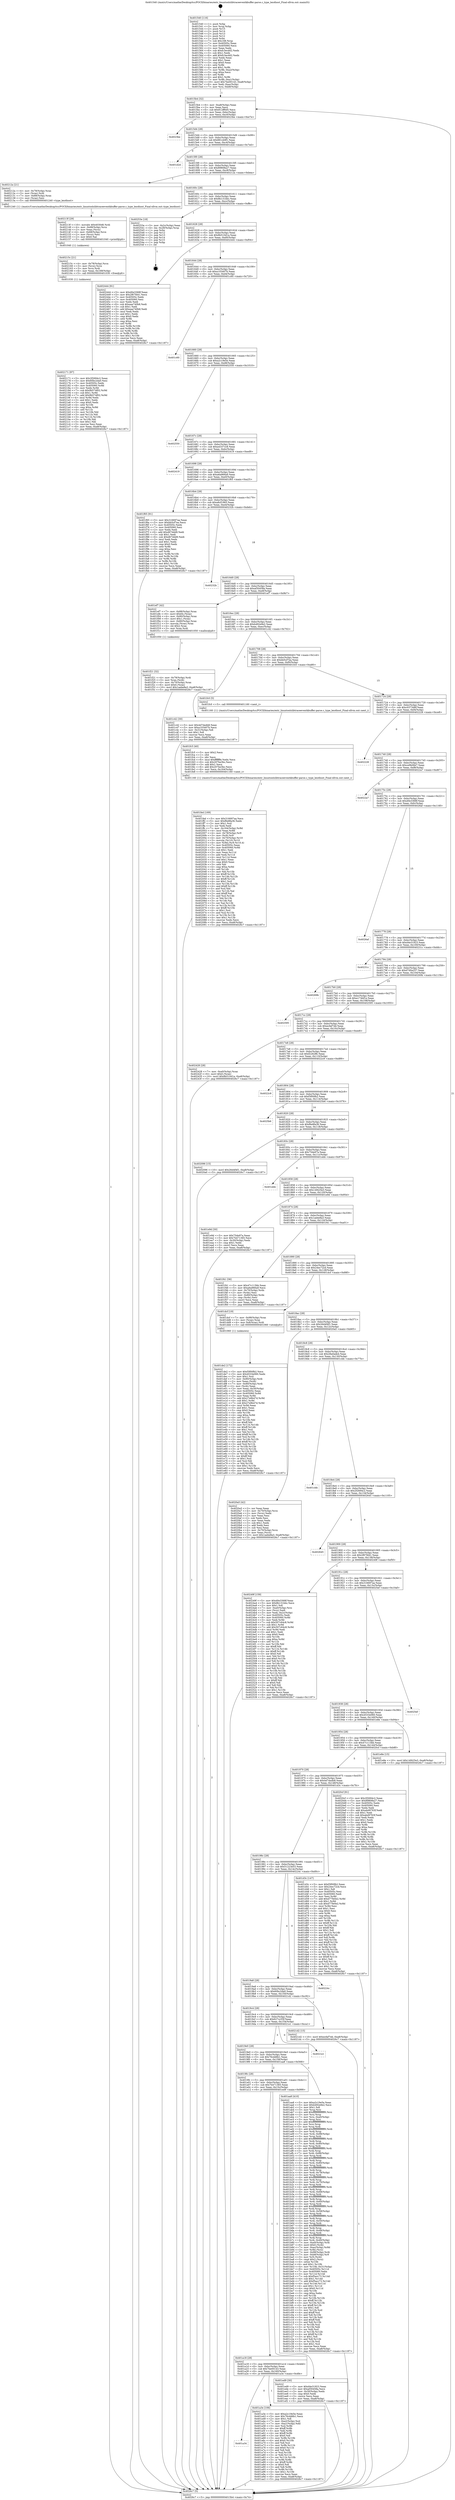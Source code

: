 digraph "0x401540" {
  label = "0x401540 (/mnt/c/Users/mathe/Desktop/tcc/POCII/binaries/extr_linuxtoolslibtraceeventkbuffer-parse.c_type_len4host_Final-ollvm.out::main(0))"
  labelloc = "t"
  node[shape=record]

  Entry [label="",width=0.3,height=0.3,shape=circle,fillcolor=black,style=filled]
  "0x4015b4" [label="{
     0x4015b4 [32]\l
     | [instrs]\l
     &nbsp;&nbsp;0x4015b4 \<+6\>: mov -0xa8(%rbp),%eax\l
     &nbsp;&nbsp;0x4015ba \<+2\>: mov %eax,%ecx\l
     &nbsp;&nbsp;0x4015bc \<+6\>: sub $0x812ff0d5,%ecx\l
     &nbsp;&nbsp;0x4015c2 \<+6\>: mov %eax,-0xbc(%rbp)\l
     &nbsp;&nbsp;0x4015c8 \<+6\>: mov %ecx,-0xc0(%rbp)\l
     &nbsp;&nbsp;0x4015ce \<+6\>: je 00000000004023be \<main+0xe7e\>\l
  }"]
  "0x4023be" [label="{
     0x4023be\l
  }", style=dashed]
  "0x4015d4" [label="{
     0x4015d4 [28]\l
     | [instrs]\l
     &nbsp;&nbsp;0x4015d4 \<+5\>: jmp 00000000004015d9 \<main+0x99\>\l
     &nbsp;&nbsp;0x4015d9 \<+6\>: mov -0xbc(%rbp),%eax\l
     &nbsp;&nbsp;0x4015df \<+5\>: sub $0x881cb9f1,%eax\l
     &nbsp;&nbsp;0x4015e4 \<+6\>: mov %eax,-0xc4(%rbp)\l
     &nbsp;&nbsp;0x4015ea \<+6\>: je 0000000000401d2d \<main+0x7ed\>\l
  }"]
  Exit [label="",width=0.3,height=0.3,shape=circle,fillcolor=black,style=filled,peripheries=2]
  "0x401d2d" [label="{
     0x401d2d\l
  }", style=dashed]
  "0x4015f0" [label="{
     0x4015f0 [28]\l
     | [instrs]\l
     &nbsp;&nbsp;0x4015f0 \<+5\>: jmp 00000000004015f5 \<main+0xb5\>\l
     &nbsp;&nbsp;0x4015f5 \<+6\>: mov -0xbc(%rbp),%eax\l
     &nbsp;&nbsp;0x4015fb \<+5\>: sub $0x89808a27,%eax\l
     &nbsp;&nbsp;0x401600 \<+6\>: mov %eax,-0xc8(%rbp)\l
     &nbsp;&nbsp;0x401606 \<+6\>: je 000000000040212a \<main+0xbea\>\l
  }"]
  "0x402171" [label="{
     0x402171 [97]\l
     | [instrs]\l
     &nbsp;&nbsp;0x402171 \<+5\>: mov $0x2f2694c2,%eax\l
     &nbsp;&nbsp;0x402176 \<+5\>: mov $0x60bc2da0,%esi\l
     &nbsp;&nbsp;0x40217b \<+7\>: mov 0x40505c,%edx\l
     &nbsp;&nbsp;0x402182 \<+8\>: mov 0x405060,%r8d\l
     &nbsp;&nbsp;0x40218a \<+3\>: mov %edx,%r9d\l
     &nbsp;&nbsp;0x40218d \<+7\>: sub $0x9b574f02,%r9d\l
     &nbsp;&nbsp;0x402194 \<+4\>: sub $0x1,%r9d\l
     &nbsp;&nbsp;0x402198 \<+7\>: add $0x9b574f02,%r9d\l
     &nbsp;&nbsp;0x40219f \<+4\>: imul %r9d,%edx\l
     &nbsp;&nbsp;0x4021a3 \<+3\>: and $0x1,%edx\l
     &nbsp;&nbsp;0x4021a6 \<+3\>: cmp $0x0,%edx\l
     &nbsp;&nbsp;0x4021a9 \<+4\>: sete %r10b\l
     &nbsp;&nbsp;0x4021ad \<+4\>: cmp $0xa,%r8d\l
     &nbsp;&nbsp;0x4021b1 \<+4\>: setl %r11b\l
     &nbsp;&nbsp;0x4021b5 \<+3\>: mov %r10b,%bl\l
     &nbsp;&nbsp;0x4021b8 \<+3\>: and %r11b,%bl\l
     &nbsp;&nbsp;0x4021bb \<+3\>: xor %r11b,%r10b\l
     &nbsp;&nbsp;0x4021be \<+3\>: or %r10b,%bl\l
     &nbsp;&nbsp;0x4021c1 \<+3\>: test $0x1,%bl\l
     &nbsp;&nbsp;0x4021c4 \<+3\>: cmovne %esi,%eax\l
     &nbsp;&nbsp;0x4021c7 \<+6\>: mov %eax,-0xa8(%rbp)\l
     &nbsp;&nbsp;0x4021cd \<+5\>: jmp 00000000004026c7 \<main+0x1187\>\l
  }"]
  "0x40212a" [label="{
     0x40212a [21]\l
     | [instrs]\l
     &nbsp;&nbsp;0x40212a \<+4\>: mov -0x78(%rbp),%rax\l
     &nbsp;&nbsp;0x40212e \<+3\>: mov (%rax),%rdi\l
     &nbsp;&nbsp;0x402131 \<+7\>: mov -0x88(%rbp),%rax\l
     &nbsp;&nbsp;0x402138 \<+2\>: mov (%rax),%esi\l
     &nbsp;&nbsp;0x40213a \<+5\>: call 0000000000401240 \<type_len4host\>\l
     | [calls]\l
     &nbsp;&nbsp;0x401240 \{1\} (/mnt/c/Users/mathe/Desktop/tcc/POCII/binaries/extr_linuxtoolslibtraceeventkbuffer-parse.c_type_len4host_Final-ollvm.out::type_len4host)\l
  }"]
  "0x40160c" [label="{
     0x40160c [28]\l
     | [instrs]\l
     &nbsp;&nbsp;0x40160c \<+5\>: jmp 0000000000401611 \<main+0xd1\>\l
     &nbsp;&nbsp;0x401611 \<+6\>: mov -0xbc(%rbp),%eax\l
     &nbsp;&nbsp;0x401617 \<+5\>: sub $0x8b131bbc,%eax\l
     &nbsp;&nbsp;0x40161c \<+6\>: mov %eax,-0xcc(%rbp)\l
     &nbsp;&nbsp;0x401622 \<+6\>: je 000000000040253e \<main+0xffe\>\l
  }"]
  "0x40215c" [label="{
     0x40215c [21]\l
     | [instrs]\l
     &nbsp;&nbsp;0x40215c \<+4\>: mov -0x78(%rbp),%rcx\l
     &nbsp;&nbsp;0x402160 \<+3\>: mov (%rcx),%rcx\l
     &nbsp;&nbsp;0x402163 \<+3\>: mov %rcx,%rdi\l
     &nbsp;&nbsp;0x402166 \<+6\>: mov %eax,-0x168(%rbp)\l
     &nbsp;&nbsp;0x40216c \<+5\>: call 0000000000401030 \<free@plt\>\l
     | [calls]\l
     &nbsp;&nbsp;0x401030 \{1\} (unknown)\l
  }"]
  "0x40253e" [label="{
     0x40253e [18]\l
     | [instrs]\l
     &nbsp;&nbsp;0x40253e \<+3\>: mov -0x2c(%rbp),%eax\l
     &nbsp;&nbsp;0x402541 \<+4\>: lea -0x28(%rbp),%rsp\l
     &nbsp;&nbsp;0x402545 \<+1\>: pop %rbx\l
     &nbsp;&nbsp;0x402546 \<+2\>: pop %r12\l
     &nbsp;&nbsp;0x402548 \<+2\>: pop %r13\l
     &nbsp;&nbsp;0x40254a \<+2\>: pop %r14\l
     &nbsp;&nbsp;0x40254c \<+2\>: pop %r15\l
     &nbsp;&nbsp;0x40254e \<+1\>: pop %rbp\l
     &nbsp;&nbsp;0x40254f \<+1\>: ret\l
  }"]
  "0x401628" [label="{
     0x401628 [28]\l
     | [instrs]\l
     &nbsp;&nbsp;0x401628 \<+5\>: jmp 000000000040162d \<main+0xed\>\l
     &nbsp;&nbsp;0x40162d \<+6\>: mov -0xbc(%rbp),%eax\l
     &nbsp;&nbsp;0x401633 \<+5\>: sub $0x8b510d1a,%eax\l
     &nbsp;&nbsp;0x401638 \<+6\>: mov %eax,-0xd0(%rbp)\l
     &nbsp;&nbsp;0x40163e \<+6\>: je 0000000000402444 \<main+0xf04\>\l
  }"]
  "0x40213f" [label="{
     0x40213f [29]\l
     | [instrs]\l
     &nbsp;&nbsp;0x40213f \<+10\>: movabs $0x4030d6,%rdi\l
     &nbsp;&nbsp;0x402149 \<+4\>: mov -0x68(%rbp),%rcx\l
     &nbsp;&nbsp;0x40214d \<+2\>: mov %eax,(%rcx)\l
     &nbsp;&nbsp;0x40214f \<+4\>: mov -0x68(%rbp),%rcx\l
     &nbsp;&nbsp;0x402153 \<+2\>: mov (%rcx),%esi\l
     &nbsp;&nbsp;0x402155 \<+2\>: mov $0x0,%al\l
     &nbsp;&nbsp;0x402157 \<+5\>: call 0000000000401040 \<printf@plt\>\l
     | [calls]\l
     &nbsp;&nbsp;0x401040 \{1\} (unknown)\l
  }"]
  "0x402444" [label="{
     0x402444 [91]\l
     | [instrs]\l
     &nbsp;&nbsp;0x402444 \<+5\>: mov $0xd0e3368f,%eax\l
     &nbsp;&nbsp;0x402449 \<+5\>: mov $0x2f67fd41,%ecx\l
     &nbsp;&nbsp;0x40244e \<+7\>: mov 0x40505c,%edx\l
     &nbsp;&nbsp;0x402455 \<+7\>: mov 0x405060,%esi\l
     &nbsp;&nbsp;0x40245c \<+2\>: mov %edx,%edi\l
     &nbsp;&nbsp;0x40245e \<+6\>: sub $0xeaa740b8,%edi\l
     &nbsp;&nbsp;0x402464 \<+3\>: sub $0x1,%edi\l
     &nbsp;&nbsp;0x402467 \<+6\>: add $0xeaa740b8,%edi\l
     &nbsp;&nbsp;0x40246d \<+3\>: imul %edi,%edx\l
     &nbsp;&nbsp;0x402470 \<+3\>: and $0x1,%edx\l
     &nbsp;&nbsp;0x402473 \<+3\>: cmp $0x0,%edx\l
     &nbsp;&nbsp;0x402476 \<+4\>: sete %r8b\l
     &nbsp;&nbsp;0x40247a \<+3\>: cmp $0xa,%esi\l
     &nbsp;&nbsp;0x40247d \<+4\>: setl %r9b\l
     &nbsp;&nbsp;0x402481 \<+3\>: mov %r8b,%r10b\l
     &nbsp;&nbsp;0x402484 \<+3\>: and %r9b,%r10b\l
     &nbsp;&nbsp;0x402487 \<+3\>: xor %r9b,%r8b\l
     &nbsp;&nbsp;0x40248a \<+3\>: or %r8b,%r10b\l
     &nbsp;&nbsp;0x40248d \<+4\>: test $0x1,%r10b\l
     &nbsp;&nbsp;0x402491 \<+3\>: cmovne %ecx,%eax\l
     &nbsp;&nbsp;0x402494 \<+6\>: mov %eax,-0xa8(%rbp)\l
     &nbsp;&nbsp;0x40249a \<+5\>: jmp 00000000004026c7 \<main+0x1187\>\l
  }"]
  "0x401644" [label="{
     0x401644 [28]\l
     | [instrs]\l
     &nbsp;&nbsp;0x401644 \<+5\>: jmp 0000000000401649 \<main+0x109\>\l
     &nbsp;&nbsp;0x401649 \<+6\>: mov -0xbc(%rbp),%eax\l
     &nbsp;&nbsp;0x40164f \<+5\>: sub $0xa103407b,%eax\l
     &nbsp;&nbsp;0x401654 \<+6\>: mov %eax,-0xd4(%rbp)\l
     &nbsp;&nbsp;0x40165a \<+6\>: je 0000000000401c60 \<main+0x720\>\l
  }"]
  "0x401fed" [label="{
     0x401fed [169]\l
     | [instrs]\l
     &nbsp;&nbsp;0x401fed \<+5\>: mov $0x316697aa,%ecx\l
     &nbsp;&nbsp;0x401ff2 \<+5\>: mov $0xf6e8fa36,%edx\l
     &nbsp;&nbsp;0x401ff7 \<+3\>: mov $0x1,%sil\l
     &nbsp;&nbsp;0x401ffa \<+2\>: xor %edi,%edi\l
     &nbsp;&nbsp;0x401ffc \<+7\>: mov -0x164(%rbp),%r8d\l
     &nbsp;&nbsp;0x402003 \<+4\>: imul %eax,%r8d\l
     &nbsp;&nbsp;0x402007 \<+4\>: mov -0x78(%rbp),%r9\l
     &nbsp;&nbsp;0x40200b \<+3\>: mov (%r9),%r9\l
     &nbsp;&nbsp;0x40200e \<+4\>: mov -0x70(%rbp),%r10\l
     &nbsp;&nbsp;0x402012 \<+3\>: movslq (%r10),%r10\l
     &nbsp;&nbsp;0x402015 \<+4\>: mov %r8d,(%r9,%r10,4)\l
     &nbsp;&nbsp;0x402019 \<+7\>: mov 0x40505c,%eax\l
     &nbsp;&nbsp;0x402020 \<+8\>: mov 0x405060,%r8d\l
     &nbsp;&nbsp;0x402028 \<+3\>: sub $0x1,%edi\l
     &nbsp;&nbsp;0x40202b \<+3\>: mov %eax,%r11d\l
     &nbsp;&nbsp;0x40202e \<+3\>: add %edi,%r11d\l
     &nbsp;&nbsp;0x402031 \<+4\>: imul %r11d,%eax\l
     &nbsp;&nbsp;0x402035 \<+3\>: and $0x1,%eax\l
     &nbsp;&nbsp;0x402038 \<+3\>: cmp $0x0,%eax\l
     &nbsp;&nbsp;0x40203b \<+3\>: sete %bl\l
     &nbsp;&nbsp;0x40203e \<+4\>: cmp $0xa,%r8d\l
     &nbsp;&nbsp;0x402042 \<+4\>: setl %r14b\l
     &nbsp;&nbsp;0x402046 \<+3\>: mov %bl,%r15b\l
     &nbsp;&nbsp;0x402049 \<+4\>: xor $0xff,%r15b\l
     &nbsp;&nbsp;0x40204d \<+3\>: mov %r14b,%r12b\l
     &nbsp;&nbsp;0x402050 \<+4\>: xor $0xff,%r12b\l
     &nbsp;&nbsp;0x402054 \<+4\>: xor $0x1,%sil\l
     &nbsp;&nbsp;0x402058 \<+3\>: mov %r15b,%r13b\l
     &nbsp;&nbsp;0x40205b \<+4\>: and $0xff,%r13b\l
     &nbsp;&nbsp;0x40205f \<+3\>: and %sil,%bl\l
     &nbsp;&nbsp;0x402062 \<+3\>: mov %r12b,%al\l
     &nbsp;&nbsp;0x402065 \<+2\>: and $0xff,%al\l
     &nbsp;&nbsp;0x402067 \<+3\>: and %sil,%r14b\l
     &nbsp;&nbsp;0x40206a \<+3\>: or %bl,%r13b\l
     &nbsp;&nbsp;0x40206d \<+3\>: or %r14b,%al\l
     &nbsp;&nbsp;0x402070 \<+3\>: xor %al,%r13b\l
     &nbsp;&nbsp;0x402073 \<+3\>: or %r12b,%r15b\l
     &nbsp;&nbsp;0x402076 \<+4\>: xor $0xff,%r15b\l
     &nbsp;&nbsp;0x40207a \<+4\>: or $0x1,%sil\l
     &nbsp;&nbsp;0x40207e \<+3\>: and %sil,%r15b\l
     &nbsp;&nbsp;0x402081 \<+3\>: or %r15b,%r13b\l
     &nbsp;&nbsp;0x402084 \<+4\>: test $0x1,%r13b\l
     &nbsp;&nbsp;0x402088 \<+3\>: cmovne %edx,%ecx\l
     &nbsp;&nbsp;0x40208b \<+6\>: mov %ecx,-0xa8(%rbp)\l
     &nbsp;&nbsp;0x402091 \<+5\>: jmp 00000000004026c7 \<main+0x1187\>\l
  }"]
  "0x401c60" [label="{
     0x401c60\l
  }", style=dashed]
  "0x401660" [label="{
     0x401660 [28]\l
     | [instrs]\l
     &nbsp;&nbsp;0x401660 \<+5\>: jmp 0000000000401665 \<main+0x125\>\l
     &nbsp;&nbsp;0x401665 \<+6\>: mov -0xbc(%rbp),%eax\l
     &nbsp;&nbsp;0x40166b \<+5\>: sub $0xa2c19e5e,%eax\l
     &nbsp;&nbsp;0x401670 \<+6\>: mov %eax,-0xd8(%rbp)\l
     &nbsp;&nbsp;0x401676 \<+6\>: je 0000000000402550 \<main+0x1010\>\l
  }"]
  "0x401fc5" [label="{
     0x401fc5 [40]\l
     | [instrs]\l
     &nbsp;&nbsp;0x401fc5 \<+5\>: mov $0x2,%ecx\l
     &nbsp;&nbsp;0x401fca \<+1\>: cltd\l
     &nbsp;&nbsp;0x401fcb \<+2\>: idiv %ecx\l
     &nbsp;&nbsp;0x401fcd \<+6\>: imul $0xfffffffe,%edx,%ecx\l
     &nbsp;&nbsp;0x401fd3 \<+6\>: sub $0x207be3bc,%ecx\l
     &nbsp;&nbsp;0x401fd9 \<+3\>: add $0x1,%ecx\l
     &nbsp;&nbsp;0x401fdc \<+6\>: add $0x207be3bc,%ecx\l
     &nbsp;&nbsp;0x401fe2 \<+6\>: mov %ecx,-0x164(%rbp)\l
     &nbsp;&nbsp;0x401fe8 \<+5\>: call 0000000000401160 \<next_i\>\l
     | [calls]\l
     &nbsp;&nbsp;0x401160 \{1\} (/mnt/c/Users/mathe/Desktop/tcc/POCII/binaries/extr_linuxtoolslibtraceeventkbuffer-parse.c_type_len4host_Final-ollvm.out::next_i)\l
  }"]
  "0x402550" [label="{
     0x402550\l
  }", style=dashed]
  "0x40167c" [label="{
     0x40167c [28]\l
     | [instrs]\l
     &nbsp;&nbsp;0x40167c \<+5\>: jmp 0000000000401681 \<main+0x141\>\l
     &nbsp;&nbsp;0x401681 \<+6\>: mov -0xbc(%rbp),%eax\l
     &nbsp;&nbsp;0x401687 \<+5\>: sub $0xa4337cc8,%eax\l
     &nbsp;&nbsp;0x40168c \<+6\>: mov %eax,-0xdc(%rbp)\l
     &nbsp;&nbsp;0x401692 \<+6\>: je 0000000000402419 \<main+0xed9\>\l
  }"]
  "0x401f21" [label="{
     0x401f21 [32]\l
     | [instrs]\l
     &nbsp;&nbsp;0x401f21 \<+4\>: mov -0x78(%rbp),%rdi\l
     &nbsp;&nbsp;0x401f25 \<+3\>: mov %rax,(%rdi)\l
     &nbsp;&nbsp;0x401f28 \<+4\>: mov -0x70(%rbp),%rax\l
     &nbsp;&nbsp;0x401f2c \<+6\>: movl $0x0,(%rax)\l
     &nbsp;&nbsp;0x401f32 \<+10\>: movl $0x1aebe8a3,-0xa8(%rbp)\l
     &nbsp;&nbsp;0x401f3c \<+5\>: jmp 00000000004026c7 \<main+0x1187\>\l
  }"]
  "0x402419" [label="{
     0x402419\l
  }", style=dashed]
  "0x401698" [label="{
     0x401698 [28]\l
     | [instrs]\l
     &nbsp;&nbsp;0x401698 \<+5\>: jmp 000000000040169d \<main+0x15d\>\l
     &nbsp;&nbsp;0x40169d \<+6\>: mov -0xbc(%rbp),%eax\l
     &nbsp;&nbsp;0x4016a3 \<+5\>: sub $0xa6a966a9,%eax\l
     &nbsp;&nbsp;0x4016a8 \<+6\>: mov %eax,-0xe0(%rbp)\l
     &nbsp;&nbsp;0x4016ae \<+6\>: je 0000000000401f65 \<main+0xa25\>\l
  }"]
  "0x401de2" [label="{
     0x401de2 [172]\l
     | [instrs]\l
     &nbsp;&nbsp;0x401de2 \<+5\>: mov $0xf3f00fb2,%ecx\l
     &nbsp;&nbsp;0x401de7 \<+5\>: mov $0x4533e060,%edx\l
     &nbsp;&nbsp;0x401dec \<+3\>: mov $0x1,%sil\l
     &nbsp;&nbsp;0x401def \<+7\>: mov -0x90(%rbp),%rdi\l
     &nbsp;&nbsp;0x401df6 \<+2\>: mov %eax,(%rdi)\l
     &nbsp;&nbsp;0x401df8 \<+7\>: mov -0x90(%rbp),%rdi\l
     &nbsp;&nbsp;0x401dff \<+2\>: mov (%rdi),%eax\l
     &nbsp;&nbsp;0x401e01 \<+3\>: mov %eax,-0x30(%rbp)\l
     &nbsp;&nbsp;0x401e04 \<+7\>: mov 0x40505c,%eax\l
     &nbsp;&nbsp;0x401e0b \<+8\>: mov 0x405060,%r8d\l
     &nbsp;&nbsp;0x401e13 \<+3\>: mov %eax,%r9d\l
     &nbsp;&nbsp;0x401e16 \<+7\>: add $0x27e9b47d,%r9d\l
     &nbsp;&nbsp;0x401e1d \<+4\>: sub $0x1,%r9d\l
     &nbsp;&nbsp;0x401e21 \<+7\>: sub $0x27e9b47d,%r9d\l
     &nbsp;&nbsp;0x401e28 \<+4\>: imul %r9d,%eax\l
     &nbsp;&nbsp;0x401e2c \<+3\>: and $0x1,%eax\l
     &nbsp;&nbsp;0x401e2f \<+3\>: cmp $0x0,%eax\l
     &nbsp;&nbsp;0x401e32 \<+4\>: sete %r10b\l
     &nbsp;&nbsp;0x401e36 \<+4\>: cmp $0xa,%r8d\l
     &nbsp;&nbsp;0x401e3a \<+4\>: setl %r11b\l
     &nbsp;&nbsp;0x401e3e \<+3\>: mov %r10b,%bl\l
     &nbsp;&nbsp;0x401e41 \<+3\>: xor $0xff,%bl\l
     &nbsp;&nbsp;0x401e44 \<+3\>: mov %r11b,%r14b\l
     &nbsp;&nbsp;0x401e47 \<+4\>: xor $0xff,%r14b\l
     &nbsp;&nbsp;0x401e4b \<+4\>: xor $0x1,%sil\l
     &nbsp;&nbsp;0x401e4f \<+3\>: mov %bl,%r15b\l
     &nbsp;&nbsp;0x401e52 \<+4\>: and $0xff,%r15b\l
     &nbsp;&nbsp;0x401e56 \<+3\>: and %sil,%r10b\l
     &nbsp;&nbsp;0x401e59 \<+3\>: mov %r14b,%r12b\l
     &nbsp;&nbsp;0x401e5c \<+4\>: and $0xff,%r12b\l
     &nbsp;&nbsp;0x401e60 \<+3\>: and %sil,%r11b\l
     &nbsp;&nbsp;0x401e63 \<+3\>: or %r10b,%r15b\l
     &nbsp;&nbsp;0x401e66 \<+3\>: or %r11b,%r12b\l
     &nbsp;&nbsp;0x401e69 \<+3\>: xor %r12b,%r15b\l
     &nbsp;&nbsp;0x401e6c \<+3\>: or %r14b,%bl\l
     &nbsp;&nbsp;0x401e6f \<+3\>: xor $0xff,%bl\l
     &nbsp;&nbsp;0x401e72 \<+4\>: or $0x1,%sil\l
     &nbsp;&nbsp;0x401e76 \<+3\>: and %sil,%bl\l
     &nbsp;&nbsp;0x401e79 \<+3\>: or %bl,%r15b\l
     &nbsp;&nbsp;0x401e7c \<+4\>: test $0x1,%r15b\l
     &nbsp;&nbsp;0x401e80 \<+3\>: cmovne %edx,%ecx\l
     &nbsp;&nbsp;0x401e83 \<+6\>: mov %ecx,-0xa8(%rbp)\l
     &nbsp;&nbsp;0x401e89 \<+5\>: jmp 00000000004026c7 \<main+0x1187\>\l
  }"]
  "0x401f65" [label="{
     0x401f65 [91]\l
     | [instrs]\l
     &nbsp;&nbsp;0x401f65 \<+5\>: mov $0x316697aa,%eax\l
     &nbsp;&nbsp;0x401f6a \<+5\>: mov $0xbb5cf7ea,%ecx\l
     &nbsp;&nbsp;0x401f6f \<+7\>: mov 0x40505c,%edx\l
     &nbsp;&nbsp;0x401f76 \<+7\>: mov 0x405060,%esi\l
     &nbsp;&nbsp;0x401f7d \<+2\>: mov %edx,%edi\l
     &nbsp;&nbsp;0x401f7f \<+6\>: add $0xd67ddd9,%edi\l
     &nbsp;&nbsp;0x401f85 \<+3\>: sub $0x1,%edi\l
     &nbsp;&nbsp;0x401f88 \<+6\>: sub $0xd67ddd9,%edi\l
     &nbsp;&nbsp;0x401f8e \<+3\>: imul %edi,%edx\l
     &nbsp;&nbsp;0x401f91 \<+3\>: and $0x1,%edx\l
     &nbsp;&nbsp;0x401f94 \<+3\>: cmp $0x0,%edx\l
     &nbsp;&nbsp;0x401f97 \<+4\>: sete %r8b\l
     &nbsp;&nbsp;0x401f9b \<+3\>: cmp $0xa,%esi\l
     &nbsp;&nbsp;0x401f9e \<+4\>: setl %r9b\l
     &nbsp;&nbsp;0x401fa2 \<+3\>: mov %r8b,%r10b\l
     &nbsp;&nbsp;0x401fa5 \<+3\>: and %r9b,%r10b\l
     &nbsp;&nbsp;0x401fa8 \<+3\>: xor %r9b,%r8b\l
     &nbsp;&nbsp;0x401fab \<+3\>: or %r8b,%r10b\l
     &nbsp;&nbsp;0x401fae \<+4\>: test $0x1,%r10b\l
     &nbsp;&nbsp;0x401fb2 \<+3\>: cmovne %ecx,%eax\l
     &nbsp;&nbsp;0x401fb5 \<+6\>: mov %eax,-0xa8(%rbp)\l
     &nbsp;&nbsp;0x401fbb \<+5\>: jmp 00000000004026c7 \<main+0x1187\>\l
  }"]
  "0x4016b4" [label="{
     0x4016b4 [28]\l
     | [instrs]\l
     &nbsp;&nbsp;0x4016b4 \<+5\>: jmp 00000000004016b9 \<main+0x179\>\l
     &nbsp;&nbsp;0x4016b9 \<+6\>: mov -0xbc(%rbp),%eax\l
     &nbsp;&nbsp;0x4016bf \<+5\>: sub $0xa8cf19b5,%eax\l
     &nbsp;&nbsp;0x4016c4 \<+6\>: mov %eax,-0xe4(%rbp)\l
     &nbsp;&nbsp;0x4016ca \<+6\>: je 000000000040232b \<main+0xdeb\>\l
  }"]
  "0x401540" [label="{
     0x401540 [116]\l
     | [instrs]\l
     &nbsp;&nbsp;0x401540 \<+1\>: push %rbp\l
     &nbsp;&nbsp;0x401541 \<+3\>: mov %rsp,%rbp\l
     &nbsp;&nbsp;0x401544 \<+2\>: push %r15\l
     &nbsp;&nbsp;0x401546 \<+2\>: push %r14\l
     &nbsp;&nbsp;0x401548 \<+2\>: push %r13\l
     &nbsp;&nbsp;0x40154a \<+2\>: push %r12\l
     &nbsp;&nbsp;0x40154c \<+1\>: push %rbx\l
     &nbsp;&nbsp;0x40154d \<+7\>: sub $0x168,%rsp\l
     &nbsp;&nbsp;0x401554 \<+7\>: mov 0x40505c,%eax\l
     &nbsp;&nbsp;0x40155b \<+7\>: mov 0x405060,%ecx\l
     &nbsp;&nbsp;0x401562 \<+2\>: mov %eax,%edx\l
     &nbsp;&nbsp;0x401564 \<+6\>: sub $0xfc3ecdd2,%edx\l
     &nbsp;&nbsp;0x40156a \<+3\>: sub $0x1,%edx\l
     &nbsp;&nbsp;0x40156d \<+6\>: add $0xfc3ecdd2,%edx\l
     &nbsp;&nbsp;0x401573 \<+3\>: imul %edx,%eax\l
     &nbsp;&nbsp;0x401576 \<+3\>: and $0x1,%eax\l
     &nbsp;&nbsp;0x401579 \<+3\>: cmp $0x0,%eax\l
     &nbsp;&nbsp;0x40157c \<+4\>: sete %r8b\l
     &nbsp;&nbsp;0x401580 \<+4\>: and $0x1,%r8b\l
     &nbsp;&nbsp;0x401584 \<+7\>: mov %r8b,-0xa2(%rbp)\l
     &nbsp;&nbsp;0x40158b \<+3\>: cmp $0xa,%ecx\l
     &nbsp;&nbsp;0x40158e \<+4\>: setl %r8b\l
     &nbsp;&nbsp;0x401592 \<+4\>: and $0x1,%r8b\l
     &nbsp;&nbsp;0x401596 \<+7\>: mov %r8b,-0xa1(%rbp)\l
     &nbsp;&nbsp;0x40159d \<+10\>: movl $0x7be00143,-0xa8(%rbp)\l
     &nbsp;&nbsp;0x4015a7 \<+6\>: mov %edi,-0xac(%rbp)\l
     &nbsp;&nbsp;0x4015ad \<+7\>: mov %rsi,-0xb8(%rbp)\l
  }"]
  "0x40232b" [label="{
     0x40232b\l
  }", style=dashed]
  "0x4016d0" [label="{
     0x4016d0 [28]\l
     | [instrs]\l
     &nbsp;&nbsp;0x4016d0 \<+5\>: jmp 00000000004016d5 \<main+0x195\>\l
     &nbsp;&nbsp;0x4016d5 \<+6\>: mov -0xbc(%rbp),%eax\l
     &nbsp;&nbsp;0x4016db \<+5\>: sub $0xaf30458a,%eax\l
     &nbsp;&nbsp;0x4016e0 \<+6\>: mov %eax,-0xe8(%rbp)\l
     &nbsp;&nbsp;0x4016e6 \<+6\>: je 0000000000401ef7 \<main+0x9b7\>\l
  }"]
  "0x4026c7" [label="{
     0x4026c7 [5]\l
     | [instrs]\l
     &nbsp;&nbsp;0x4026c7 \<+5\>: jmp 00000000004015b4 \<main+0x74\>\l
  }"]
  "0x401ef7" [label="{
     0x401ef7 [42]\l
     | [instrs]\l
     &nbsp;&nbsp;0x401ef7 \<+7\>: mov -0x88(%rbp),%rax\l
     &nbsp;&nbsp;0x401efe \<+6\>: movl $0x64,(%rax)\l
     &nbsp;&nbsp;0x401f04 \<+4\>: mov -0x80(%rbp),%rax\l
     &nbsp;&nbsp;0x401f08 \<+6\>: movl $0x1,(%rax)\l
     &nbsp;&nbsp;0x401f0e \<+4\>: mov -0x80(%rbp),%rax\l
     &nbsp;&nbsp;0x401f12 \<+3\>: movslq (%rax),%rax\l
     &nbsp;&nbsp;0x401f15 \<+4\>: shl $0x2,%rax\l
     &nbsp;&nbsp;0x401f19 \<+3\>: mov %rax,%rdi\l
     &nbsp;&nbsp;0x401f1c \<+5\>: call 0000000000401050 \<malloc@plt\>\l
     | [calls]\l
     &nbsp;&nbsp;0x401050 \{1\} (unknown)\l
  }"]
  "0x4016ec" [label="{
     0x4016ec [28]\l
     | [instrs]\l
     &nbsp;&nbsp;0x4016ec \<+5\>: jmp 00000000004016f1 \<main+0x1b1\>\l
     &nbsp;&nbsp;0x4016f1 \<+6\>: mov -0xbc(%rbp),%eax\l
     &nbsp;&nbsp;0x4016f7 \<+5\>: sub $0xb492e9e2,%eax\l
     &nbsp;&nbsp;0x4016fc \<+6\>: mov %eax,-0xec(%rbp)\l
     &nbsp;&nbsp;0x401702 \<+6\>: je 0000000000401c42 \<main+0x702\>\l
  }"]
  "0x401a34" [label="{
     0x401a34\l
  }", style=dashed]
  "0x401c42" [label="{
     0x401c42 [30]\l
     | [instrs]\l
     &nbsp;&nbsp;0x401c42 \<+5\>: mov $0x4d7da4b8,%eax\l
     &nbsp;&nbsp;0x401c47 \<+5\>: mov $0xa103407b,%ecx\l
     &nbsp;&nbsp;0x401c4c \<+3\>: mov -0x31(%rbp),%dl\l
     &nbsp;&nbsp;0x401c4f \<+3\>: test $0x1,%dl\l
     &nbsp;&nbsp;0x401c52 \<+3\>: cmovne %ecx,%eax\l
     &nbsp;&nbsp;0x401c55 \<+6\>: mov %eax,-0xa8(%rbp)\l
     &nbsp;&nbsp;0x401c5b \<+5\>: jmp 00000000004026c7 \<main+0x1187\>\l
  }"]
  "0x401708" [label="{
     0x401708 [28]\l
     | [instrs]\l
     &nbsp;&nbsp;0x401708 \<+5\>: jmp 000000000040170d \<main+0x1cd\>\l
     &nbsp;&nbsp;0x40170d \<+6\>: mov -0xbc(%rbp),%eax\l
     &nbsp;&nbsp;0x401713 \<+5\>: sub $0xbb5cf7ea,%eax\l
     &nbsp;&nbsp;0x401718 \<+6\>: mov %eax,-0xf0(%rbp)\l
     &nbsp;&nbsp;0x40171e \<+6\>: je 0000000000401fc0 \<main+0xa80\>\l
  }"]
  "0x401a3e" [label="{
     0x401a3e [106]\l
     | [instrs]\l
     &nbsp;&nbsp;0x401a3e \<+5\>: mov $0xa2c19e5e,%eax\l
     &nbsp;&nbsp;0x401a43 \<+5\>: mov $0x76cdd6b1,%ecx\l
     &nbsp;&nbsp;0x401a48 \<+2\>: mov $0x1,%dl\l
     &nbsp;&nbsp;0x401a4a \<+7\>: mov -0xa2(%rbp),%sil\l
     &nbsp;&nbsp;0x401a51 \<+7\>: mov -0xa1(%rbp),%dil\l
     &nbsp;&nbsp;0x401a58 \<+3\>: mov %sil,%r8b\l
     &nbsp;&nbsp;0x401a5b \<+4\>: xor $0xff,%r8b\l
     &nbsp;&nbsp;0x401a5f \<+3\>: mov %dil,%r9b\l
     &nbsp;&nbsp;0x401a62 \<+4\>: xor $0xff,%r9b\l
     &nbsp;&nbsp;0x401a66 \<+3\>: xor $0x0,%dl\l
     &nbsp;&nbsp;0x401a69 \<+3\>: mov %r8b,%r10b\l
     &nbsp;&nbsp;0x401a6c \<+4\>: and $0x0,%r10b\l
     &nbsp;&nbsp;0x401a70 \<+3\>: and %dl,%sil\l
     &nbsp;&nbsp;0x401a73 \<+3\>: mov %r9b,%r11b\l
     &nbsp;&nbsp;0x401a76 \<+4\>: and $0x0,%r11b\l
     &nbsp;&nbsp;0x401a7a \<+3\>: and %dl,%dil\l
     &nbsp;&nbsp;0x401a7d \<+3\>: or %sil,%r10b\l
     &nbsp;&nbsp;0x401a80 \<+3\>: or %dil,%r11b\l
     &nbsp;&nbsp;0x401a83 \<+3\>: xor %r11b,%r10b\l
     &nbsp;&nbsp;0x401a86 \<+3\>: or %r9b,%r8b\l
     &nbsp;&nbsp;0x401a89 \<+4\>: xor $0xff,%r8b\l
     &nbsp;&nbsp;0x401a8d \<+3\>: or $0x0,%dl\l
     &nbsp;&nbsp;0x401a90 \<+3\>: and %dl,%r8b\l
     &nbsp;&nbsp;0x401a93 \<+3\>: or %r8b,%r10b\l
     &nbsp;&nbsp;0x401a96 \<+4\>: test $0x1,%r10b\l
     &nbsp;&nbsp;0x401a9a \<+3\>: cmovne %ecx,%eax\l
     &nbsp;&nbsp;0x401a9d \<+6\>: mov %eax,-0xa8(%rbp)\l
     &nbsp;&nbsp;0x401aa3 \<+5\>: jmp 00000000004026c7 \<main+0x1187\>\l
  }"]
  "0x401fc0" [label="{
     0x401fc0 [5]\l
     | [instrs]\l
     &nbsp;&nbsp;0x401fc0 \<+5\>: call 0000000000401160 \<next_i\>\l
     | [calls]\l
     &nbsp;&nbsp;0x401160 \{1\} (/mnt/c/Users/mathe/Desktop/tcc/POCII/binaries/extr_linuxtoolslibtraceeventkbuffer-parse.c_type_len4host_Final-ollvm.out::next_i)\l
  }"]
  "0x401724" [label="{
     0x401724 [28]\l
     | [instrs]\l
     &nbsp;&nbsp;0x401724 \<+5\>: jmp 0000000000401729 \<main+0x1e9\>\l
     &nbsp;&nbsp;0x401729 \<+6\>: mov -0xbc(%rbp),%eax\l
     &nbsp;&nbsp;0x40172f \<+5\>: sub $0xc0373d6f,%eax\l
     &nbsp;&nbsp;0x401734 \<+6\>: mov %eax,-0xf4(%rbp)\l
     &nbsp;&nbsp;0x40173a \<+6\>: je 0000000000402228 \<main+0xce8\>\l
  }"]
  "0x401a18" [label="{
     0x401a18 [28]\l
     | [instrs]\l
     &nbsp;&nbsp;0x401a18 \<+5\>: jmp 0000000000401a1d \<main+0x4dd\>\l
     &nbsp;&nbsp;0x401a1d \<+6\>: mov -0xbc(%rbp),%eax\l
     &nbsp;&nbsp;0x401a23 \<+5\>: sub $0x7be00143,%eax\l
     &nbsp;&nbsp;0x401a28 \<+6\>: mov %eax,-0x160(%rbp)\l
     &nbsp;&nbsp;0x401a2e \<+6\>: je 0000000000401a3e \<main+0x4fe\>\l
  }"]
  "0x402228" [label="{
     0x402228\l
  }", style=dashed]
  "0x401740" [label="{
     0x401740 [28]\l
     | [instrs]\l
     &nbsp;&nbsp;0x401740 \<+5\>: jmp 0000000000401745 \<main+0x205\>\l
     &nbsp;&nbsp;0x401745 \<+6\>: mov -0xbc(%rbp),%eax\l
     &nbsp;&nbsp;0x40174b \<+5\>: sub $0xce9b06e7,%eax\l
     &nbsp;&nbsp;0x401750 \<+6\>: mov %eax,-0xf8(%rbp)\l
     &nbsp;&nbsp;0x401756 \<+6\>: je 00000000004022a7 \<main+0xd67\>\l
  }"]
  "0x401ed9" [label="{
     0x401ed9 [30]\l
     | [instrs]\l
     &nbsp;&nbsp;0x401ed9 \<+5\>: mov $0xd4e31923,%eax\l
     &nbsp;&nbsp;0x401ede \<+5\>: mov $0xaf30458a,%ecx\l
     &nbsp;&nbsp;0x401ee3 \<+3\>: mov -0x30(%rbp),%edx\l
     &nbsp;&nbsp;0x401ee6 \<+3\>: cmp $0x0,%edx\l
     &nbsp;&nbsp;0x401ee9 \<+3\>: cmove %ecx,%eax\l
     &nbsp;&nbsp;0x401eec \<+6\>: mov %eax,-0xa8(%rbp)\l
     &nbsp;&nbsp;0x401ef2 \<+5\>: jmp 00000000004026c7 \<main+0x1187\>\l
  }"]
  "0x4022a7" [label="{
     0x4022a7\l
  }", style=dashed]
  "0x40175c" [label="{
     0x40175c [28]\l
     | [instrs]\l
     &nbsp;&nbsp;0x40175c \<+5\>: jmp 0000000000401761 \<main+0x221\>\l
     &nbsp;&nbsp;0x401761 \<+6\>: mov -0xbc(%rbp),%eax\l
     &nbsp;&nbsp;0x401767 \<+5\>: sub $0xd0e3368f,%eax\l
     &nbsp;&nbsp;0x40176c \<+6\>: mov %eax,-0xfc(%rbp)\l
     &nbsp;&nbsp;0x401772 \<+6\>: je 00000000004026af \<main+0x116f\>\l
  }"]
  "0x4019fc" [label="{
     0x4019fc [28]\l
     | [instrs]\l
     &nbsp;&nbsp;0x4019fc \<+5\>: jmp 0000000000401a01 \<main+0x4c1\>\l
     &nbsp;&nbsp;0x401a01 \<+6\>: mov -0xbc(%rbp),%eax\l
     &nbsp;&nbsp;0x401a07 \<+5\>: sub $0x7b471365,%eax\l
     &nbsp;&nbsp;0x401a0c \<+6\>: mov %eax,-0x15c(%rbp)\l
     &nbsp;&nbsp;0x401a12 \<+6\>: je 0000000000401ed9 \<main+0x999\>\l
  }"]
  "0x4026af" [label="{
     0x4026af\l
  }", style=dashed]
  "0x401778" [label="{
     0x401778 [28]\l
     | [instrs]\l
     &nbsp;&nbsp;0x401778 \<+5\>: jmp 000000000040177d \<main+0x23d\>\l
     &nbsp;&nbsp;0x40177d \<+6\>: mov -0xbc(%rbp),%eax\l
     &nbsp;&nbsp;0x401783 \<+5\>: sub $0xd4e31923,%eax\l
     &nbsp;&nbsp;0x401788 \<+6\>: mov %eax,-0x100(%rbp)\l
     &nbsp;&nbsp;0x40178e \<+6\>: je 000000000040231c \<main+0xddc\>\l
  }"]
  "0x401aa8" [label="{
     0x401aa8 [410]\l
     | [instrs]\l
     &nbsp;&nbsp;0x401aa8 \<+5\>: mov $0xa2c19e5e,%eax\l
     &nbsp;&nbsp;0x401aad \<+5\>: mov $0xb492e9e2,%ecx\l
     &nbsp;&nbsp;0x401ab2 \<+2\>: mov $0x1,%dl\l
     &nbsp;&nbsp;0x401ab4 \<+3\>: mov %rsp,%rsi\l
     &nbsp;&nbsp;0x401ab7 \<+4\>: add $0xfffffffffffffff0,%rsi\l
     &nbsp;&nbsp;0x401abb \<+3\>: mov %rsi,%rsp\l
     &nbsp;&nbsp;0x401abe \<+7\>: mov %rsi,-0xa0(%rbp)\l
     &nbsp;&nbsp;0x401ac5 \<+3\>: mov %rsp,%rsi\l
     &nbsp;&nbsp;0x401ac8 \<+4\>: add $0xfffffffffffffff0,%rsi\l
     &nbsp;&nbsp;0x401acc \<+3\>: mov %rsi,%rsp\l
     &nbsp;&nbsp;0x401acf \<+3\>: mov %rsp,%rdi\l
     &nbsp;&nbsp;0x401ad2 \<+4\>: add $0xfffffffffffffff0,%rdi\l
     &nbsp;&nbsp;0x401ad6 \<+3\>: mov %rdi,%rsp\l
     &nbsp;&nbsp;0x401ad9 \<+7\>: mov %rdi,-0x98(%rbp)\l
     &nbsp;&nbsp;0x401ae0 \<+3\>: mov %rsp,%rdi\l
     &nbsp;&nbsp;0x401ae3 \<+4\>: add $0xfffffffffffffff0,%rdi\l
     &nbsp;&nbsp;0x401ae7 \<+3\>: mov %rdi,%rsp\l
     &nbsp;&nbsp;0x401aea \<+7\>: mov %rdi,-0x90(%rbp)\l
     &nbsp;&nbsp;0x401af1 \<+3\>: mov %rsp,%rdi\l
     &nbsp;&nbsp;0x401af4 \<+4\>: add $0xfffffffffffffff0,%rdi\l
     &nbsp;&nbsp;0x401af8 \<+3\>: mov %rdi,%rsp\l
     &nbsp;&nbsp;0x401afb \<+7\>: mov %rdi,-0x88(%rbp)\l
     &nbsp;&nbsp;0x401b02 \<+3\>: mov %rsp,%rdi\l
     &nbsp;&nbsp;0x401b05 \<+4\>: add $0xfffffffffffffff0,%rdi\l
     &nbsp;&nbsp;0x401b09 \<+3\>: mov %rdi,%rsp\l
     &nbsp;&nbsp;0x401b0c \<+4\>: mov %rdi,-0x80(%rbp)\l
     &nbsp;&nbsp;0x401b10 \<+3\>: mov %rsp,%rdi\l
     &nbsp;&nbsp;0x401b13 \<+4\>: add $0xfffffffffffffff0,%rdi\l
     &nbsp;&nbsp;0x401b17 \<+3\>: mov %rdi,%rsp\l
     &nbsp;&nbsp;0x401b1a \<+4\>: mov %rdi,-0x78(%rbp)\l
     &nbsp;&nbsp;0x401b1e \<+3\>: mov %rsp,%rdi\l
     &nbsp;&nbsp;0x401b21 \<+4\>: add $0xfffffffffffffff0,%rdi\l
     &nbsp;&nbsp;0x401b25 \<+3\>: mov %rdi,%rsp\l
     &nbsp;&nbsp;0x401b28 \<+4\>: mov %rdi,-0x70(%rbp)\l
     &nbsp;&nbsp;0x401b2c \<+3\>: mov %rsp,%rdi\l
     &nbsp;&nbsp;0x401b2f \<+4\>: add $0xfffffffffffffff0,%rdi\l
     &nbsp;&nbsp;0x401b33 \<+3\>: mov %rdi,%rsp\l
     &nbsp;&nbsp;0x401b36 \<+4\>: mov %rdi,-0x68(%rbp)\l
     &nbsp;&nbsp;0x401b3a \<+3\>: mov %rsp,%rdi\l
     &nbsp;&nbsp;0x401b3d \<+4\>: add $0xfffffffffffffff0,%rdi\l
     &nbsp;&nbsp;0x401b41 \<+3\>: mov %rdi,%rsp\l
     &nbsp;&nbsp;0x401b44 \<+4\>: mov %rdi,-0x60(%rbp)\l
     &nbsp;&nbsp;0x401b48 \<+3\>: mov %rsp,%rdi\l
     &nbsp;&nbsp;0x401b4b \<+4\>: add $0xfffffffffffffff0,%rdi\l
     &nbsp;&nbsp;0x401b4f \<+3\>: mov %rdi,%rsp\l
     &nbsp;&nbsp;0x401b52 \<+4\>: mov %rdi,-0x58(%rbp)\l
     &nbsp;&nbsp;0x401b56 \<+3\>: mov %rsp,%rdi\l
     &nbsp;&nbsp;0x401b59 \<+4\>: add $0xfffffffffffffff0,%rdi\l
     &nbsp;&nbsp;0x401b5d \<+3\>: mov %rdi,%rsp\l
     &nbsp;&nbsp;0x401b60 \<+4\>: mov %rdi,-0x50(%rbp)\l
     &nbsp;&nbsp;0x401b64 \<+3\>: mov %rsp,%rdi\l
     &nbsp;&nbsp;0x401b67 \<+4\>: add $0xfffffffffffffff0,%rdi\l
     &nbsp;&nbsp;0x401b6b \<+3\>: mov %rdi,%rsp\l
     &nbsp;&nbsp;0x401b6e \<+4\>: mov %rdi,-0x48(%rbp)\l
     &nbsp;&nbsp;0x401b72 \<+3\>: mov %rsp,%rdi\l
     &nbsp;&nbsp;0x401b75 \<+4\>: add $0xfffffffffffffff0,%rdi\l
     &nbsp;&nbsp;0x401b79 \<+3\>: mov %rdi,%rsp\l
     &nbsp;&nbsp;0x401b7c \<+4\>: mov %rdi,-0x40(%rbp)\l
     &nbsp;&nbsp;0x401b80 \<+7\>: mov -0xa0(%rbp),%rdi\l
     &nbsp;&nbsp;0x401b87 \<+6\>: movl $0x0,(%rdi)\l
     &nbsp;&nbsp;0x401b8d \<+7\>: mov -0xac(%rbp),%r8d\l
     &nbsp;&nbsp;0x401b94 \<+3\>: mov %r8d,(%rsi)\l
     &nbsp;&nbsp;0x401b97 \<+7\>: mov -0x98(%rbp),%rdi\l
     &nbsp;&nbsp;0x401b9e \<+7\>: mov -0xb8(%rbp),%r9\l
     &nbsp;&nbsp;0x401ba5 \<+3\>: mov %r9,(%rdi)\l
     &nbsp;&nbsp;0x401ba8 \<+3\>: cmpl $0x2,(%rsi)\l
     &nbsp;&nbsp;0x401bab \<+4\>: setne %r10b\l
     &nbsp;&nbsp;0x401baf \<+4\>: and $0x1,%r10b\l
     &nbsp;&nbsp;0x401bb3 \<+4\>: mov %r10b,-0x31(%rbp)\l
     &nbsp;&nbsp;0x401bb7 \<+8\>: mov 0x40505c,%r11d\l
     &nbsp;&nbsp;0x401bbf \<+7\>: mov 0x405060,%ebx\l
     &nbsp;&nbsp;0x401bc6 \<+3\>: mov %r11d,%r14d\l
     &nbsp;&nbsp;0x401bc9 \<+7\>: sub $0xf5acc73,%r14d\l
     &nbsp;&nbsp;0x401bd0 \<+4\>: sub $0x1,%r14d\l
     &nbsp;&nbsp;0x401bd4 \<+7\>: add $0xf5acc73,%r14d\l
     &nbsp;&nbsp;0x401bdb \<+4\>: imul %r14d,%r11d\l
     &nbsp;&nbsp;0x401bdf \<+4\>: and $0x1,%r11d\l
     &nbsp;&nbsp;0x401be3 \<+4\>: cmp $0x0,%r11d\l
     &nbsp;&nbsp;0x401be7 \<+4\>: sete %r10b\l
     &nbsp;&nbsp;0x401beb \<+3\>: cmp $0xa,%ebx\l
     &nbsp;&nbsp;0x401bee \<+4\>: setl %r15b\l
     &nbsp;&nbsp;0x401bf2 \<+3\>: mov %r10b,%r12b\l
     &nbsp;&nbsp;0x401bf5 \<+4\>: xor $0xff,%r12b\l
     &nbsp;&nbsp;0x401bf9 \<+3\>: mov %r15b,%r13b\l
     &nbsp;&nbsp;0x401bfc \<+4\>: xor $0xff,%r13b\l
     &nbsp;&nbsp;0x401c00 \<+3\>: xor $0x1,%dl\l
     &nbsp;&nbsp;0x401c03 \<+3\>: mov %r12b,%sil\l
     &nbsp;&nbsp;0x401c06 \<+4\>: and $0xff,%sil\l
     &nbsp;&nbsp;0x401c0a \<+3\>: and %dl,%r10b\l
     &nbsp;&nbsp;0x401c0d \<+3\>: mov %r13b,%dil\l
     &nbsp;&nbsp;0x401c10 \<+4\>: and $0xff,%dil\l
     &nbsp;&nbsp;0x401c14 \<+3\>: and %dl,%r15b\l
     &nbsp;&nbsp;0x401c17 \<+3\>: or %r10b,%sil\l
     &nbsp;&nbsp;0x401c1a \<+3\>: or %r15b,%dil\l
     &nbsp;&nbsp;0x401c1d \<+3\>: xor %dil,%sil\l
     &nbsp;&nbsp;0x401c20 \<+3\>: or %r13b,%r12b\l
     &nbsp;&nbsp;0x401c23 \<+4\>: xor $0xff,%r12b\l
     &nbsp;&nbsp;0x401c27 \<+3\>: or $0x1,%dl\l
     &nbsp;&nbsp;0x401c2a \<+3\>: and %dl,%r12b\l
     &nbsp;&nbsp;0x401c2d \<+3\>: or %r12b,%sil\l
     &nbsp;&nbsp;0x401c30 \<+4\>: test $0x1,%sil\l
     &nbsp;&nbsp;0x401c34 \<+3\>: cmovne %ecx,%eax\l
     &nbsp;&nbsp;0x401c37 \<+6\>: mov %eax,-0xa8(%rbp)\l
     &nbsp;&nbsp;0x401c3d \<+5\>: jmp 00000000004026c7 \<main+0x1187\>\l
  }"]
  "0x40231c" [label="{
     0x40231c\l
  }", style=dashed]
  "0x401794" [label="{
     0x401794 [28]\l
     | [instrs]\l
     &nbsp;&nbsp;0x401794 \<+5\>: jmp 0000000000401799 \<main+0x259\>\l
     &nbsp;&nbsp;0x401799 \<+6\>: mov -0xbc(%rbp),%eax\l
     &nbsp;&nbsp;0x40179f \<+5\>: sub $0xd7d0a257,%eax\l
     &nbsp;&nbsp;0x4017a4 \<+6\>: mov %eax,-0x104(%rbp)\l
     &nbsp;&nbsp;0x4017aa \<+6\>: je 000000000040269b \<main+0x115b\>\l
  }"]
  "0x4019e0" [label="{
     0x4019e0 [28]\l
     | [instrs]\l
     &nbsp;&nbsp;0x4019e0 \<+5\>: jmp 00000000004019e5 \<main+0x4a5\>\l
     &nbsp;&nbsp;0x4019e5 \<+6\>: mov -0xbc(%rbp),%eax\l
     &nbsp;&nbsp;0x4019eb \<+5\>: sub $0x76cdd6b1,%eax\l
     &nbsp;&nbsp;0x4019f0 \<+6\>: mov %eax,-0x158(%rbp)\l
     &nbsp;&nbsp;0x4019f6 \<+6\>: je 0000000000401aa8 \<main+0x568\>\l
  }"]
  "0x40269b" [label="{
     0x40269b\l
  }", style=dashed]
  "0x4017b0" [label="{
     0x4017b0 [28]\l
     | [instrs]\l
     &nbsp;&nbsp;0x4017b0 \<+5\>: jmp 00000000004017b5 \<main+0x275\>\l
     &nbsp;&nbsp;0x4017b5 \<+6\>: mov -0xbc(%rbp),%eax\l
     &nbsp;&nbsp;0x4017bb \<+5\>: sub $0xe174bf1e,%eax\l
     &nbsp;&nbsp;0x4017c0 \<+6\>: mov %eax,-0x108(%rbp)\l
     &nbsp;&nbsp;0x4017c6 \<+6\>: je 0000000000402595 \<main+0x1055\>\l
  }"]
  "0x4021e1" [label="{
     0x4021e1\l
  }", style=dashed]
  "0x402595" [label="{
     0x402595\l
  }", style=dashed]
  "0x4017cc" [label="{
     0x4017cc [28]\l
     | [instrs]\l
     &nbsp;&nbsp;0x4017cc \<+5\>: jmp 00000000004017d1 \<main+0x291\>\l
     &nbsp;&nbsp;0x4017d1 \<+6\>: mov -0xbc(%rbp),%eax\l
     &nbsp;&nbsp;0x4017d7 \<+5\>: sub $0xecfaf7dd,%eax\l
     &nbsp;&nbsp;0x4017dc \<+6\>: mov %eax,-0x10c(%rbp)\l
     &nbsp;&nbsp;0x4017e2 \<+6\>: je 0000000000402428 \<main+0xee8\>\l
  }"]
  "0x4019c4" [label="{
     0x4019c4 [28]\l
     | [instrs]\l
     &nbsp;&nbsp;0x4019c4 \<+5\>: jmp 00000000004019c9 \<main+0x489\>\l
     &nbsp;&nbsp;0x4019c9 \<+6\>: mov -0xbc(%rbp),%eax\l
     &nbsp;&nbsp;0x4019cf \<+5\>: sub $0x627cc55f,%eax\l
     &nbsp;&nbsp;0x4019d4 \<+6\>: mov %eax,-0x154(%rbp)\l
     &nbsp;&nbsp;0x4019da \<+6\>: je 00000000004021e1 \<main+0xca1\>\l
  }"]
  "0x402428" [label="{
     0x402428 [28]\l
     | [instrs]\l
     &nbsp;&nbsp;0x402428 \<+7\>: mov -0xa0(%rbp),%rax\l
     &nbsp;&nbsp;0x40242f \<+6\>: movl $0x0,(%rax)\l
     &nbsp;&nbsp;0x402435 \<+10\>: movl $0x8b510d1a,-0xa8(%rbp)\l
     &nbsp;&nbsp;0x40243f \<+5\>: jmp 00000000004026c7 \<main+0x1187\>\l
  }"]
  "0x4017e8" [label="{
     0x4017e8 [28]\l
     | [instrs]\l
     &nbsp;&nbsp;0x4017e8 \<+5\>: jmp 00000000004017ed \<main+0x2ad\>\l
     &nbsp;&nbsp;0x4017ed \<+6\>: mov -0xbc(%rbp),%eax\l
     &nbsp;&nbsp;0x4017f3 \<+5\>: sub $0xf2262ffc,%eax\l
     &nbsp;&nbsp;0x4017f8 \<+6\>: mov %eax,-0x110(%rbp)\l
     &nbsp;&nbsp;0x4017fe \<+6\>: je 00000000004022c9 \<main+0xd89\>\l
  }"]
  "0x4021d2" [label="{
     0x4021d2 [15]\l
     | [instrs]\l
     &nbsp;&nbsp;0x4021d2 \<+10\>: movl $0xecfaf7dd,-0xa8(%rbp)\l
     &nbsp;&nbsp;0x4021dc \<+5\>: jmp 00000000004026c7 \<main+0x1187\>\l
  }"]
  "0x4022c9" [label="{
     0x4022c9\l
  }", style=dashed]
  "0x401804" [label="{
     0x401804 [28]\l
     | [instrs]\l
     &nbsp;&nbsp;0x401804 \<+5\>: jmp 0000000000401809 \<main+0x2c9\>\l
     &nbsp;&nbsp;0x401809 \<+6\>: mov -0xbc(%rbp),%eax\l
     &nbsp;&nbsp;0x40180f \<+5\>: sub $0xf3f00fb2,%eax\l
     &nbsp;&nbsp;0x401814 \<+6\>: mov %eax,-0x114(%rbp)\l
     &nbsp;&nbsp;0x40181a \<+6\>: je 00000000004025b6 \<main+0x1076\>\l
  }"]
  "0x4019a8" [label="{
     0x4019a8 [28]\l
     | [instrs]\l
     &nbsp;&nbsp;0x4019a8 \<+5\>: jmp 00000000004019ad \<main+0x46d\>\l
     &nbsp;&nbsp;0x4019ad \<+6\>: mov -0xbc(%rbp),%eax\l
     &nbsp;&nbsp;0x4019b3 \<+5\>: sub $0x60bc2da0,%eax\l
     &nbsp;&nbsp;0x4019b8 \<+6\>: mov %eax,-0x150(%rbp)\l
     &nbsp;&nbsp;0x4019be \<+6\>: je 00000000004021d2 \<main+0xc92\>\l
  }"]
  "0x4025b6" [label="{
     0x4025b6\l
  }", style=dashed]
  "0x401820" [label="{
     0x401820 [28]\l
     | [instrs]\l
     &nbsp;&nbsp;0x401820 \<+5\>: jmp 0000000000401825 \<main+0x2e5\>\l
     &nbsp;&nbsp;0x401825 \<+6\>: mov -0xbc(%rbp),%eax\l
     &nbsp;&nbsp;0x40182b \<+5\>: sub $0xf6e8fa36,%eax\l
     &nbsp;&nbsp;0x401830 \<+6\>: mov %eax,-0x118(%rbp)\l
     &nbsp;&nbsp;0x401836 \<+6\>: je 0000000000402096 \<main+0xb56\>\l
  }"]
  "0x40224c" [label="{
     0x40224c\l
  }", style=dashed]
  "0x402096" [label="{
     0x402096 [15]\l
     | [instrs]\l
     &nbsp;&nbsp;0x402096 \<+10\>: movl $0x26d4f4f1,-0xa8(%rbp)\l
     &nbsp;&nbsp;0x4020a0 \<+5\>: jmp 00000000004026c7 \<main+0x1187\>\l
  }"]
  "0x40183c" [label="{
     0x40183c [28]\l
     | [instrs]\l
     &nbsp;&nbsp;0x40183c \<+5\>: jmp 0000000000401841 \<main+0x301\>\l
     &nbsp;&nbsp;0x401841 \<+6\>: mov -0xbc(%rbp),%eax\l
     &nbsp;&nbsp;0x401847 \<+5\>: sub $0x75de97a,%eax\l
     &nbsp;&nbsp;0x40184c \<+6\>: mov %eax,-0x11c(%rbp)\l
     &nbsp;&nbsp;0x401852 \<+6\>: je 0000000000401ebb \<main+0x97b\>\l
  }"]
  "0x40198c" [label="{
     0x40198c [28]\l
     | [instrs]\l
     &nbsp;&nbsp;0x40198c \<+5\>: jmp 0000000000401991 \<main+0x451\>\l
     &nbsp;&nbsp;0x401991 \<+6\>: mov -0xbc(%rbp),%eax\l
     &nbsp;&nbsp;0x401997 \<+5\>: sub $0x51223e53,%eax\l
     &nbsp;&nbsp;0x40199c \<+6\>: mov %eax,-0x14c(%rbp)\l
     &nbsp;&nbsp;0x4019a2 \<+6\>: je 000000000040224c \<main+0xd0c\>\l
  }"]
  "0x401ebb" [label="{
     0x401ebb\l
  }", style=dashed]
  "0x401858" [label="{
     0x401858 [28]\l
     | [instrs]\l
     &nbsp;&nbsp;0x401858 \<+5\>: jmp 000000000040185d \<main+0x31d\>\l
     &nbsp;&nbsp;0x40185d \<+6\>: mov -0xbc(%rbp),%eax\l
     &nbsp;&nbsp;0x401863 \<+5\>: sub $0x14f425e3,%eax\l
     &nbsp;&nbsp;0x401868 \<+6\>: mov %eax,-0x120(%rbp)\l
     &nbsp;&nbsp;0x40186e \<+6\>: je 0000000000401e9d \<main+0x95d\>\l
  }"]
  "0x401d3c" [label="{
     0x401d3c [147]\l
     | [instrs]\l
     &nbsp;&nbsp;0x401d3c \<+5\>: mov $0xf3f00fb2,%eax\l
     &nbsp;&nbsp;0x401d41 \<+5\>: mov $0x24ec72cd,%ecx\l
     &nbsp;&nbsp;0x401d46 \<+2\>: mov $0x1,%dl\l
     &nbsp;&nbsp;0x401d48 \<+7\>: mov 0x40505c,%esi\l
     &nbsp;&nbsp;0x401d4f \<+7\>: mov 0x405060,%edi\l
     &nbsp;&nbsp;0x401d56 \<+3\>: mov %esi,%r8d\l
     &nbsp;&nbsp;0x401d59 \<+7\>: add $0xd77fe0e2,%r8d\l
     &nbsp;&nbsp;0x401d60 \<+4\>: sub $0x1,%r8d\l
     &nbsp;&nbsp;0x401d64 \<+7\>: sub $0xd77fe0e2,%r8d\l
     &nbsp;&nbsp;0x401d6b \<+4\>: imul %r8d,%esi\l
     &nbsp;&nbsp;0x401d6f \<+3\>: and $0x1,%esi\l
     &nbsp;&nbsp;0x401d72 \<+3\>: cmp $0x0,%esi\l
     &nbsp;&nbsp;0x401d75 \<+4\>: sete %r9b\l
     &nbsp;&nbsp;0x401d79 \<+3\>: cmp $0xa,%edi\l
     &nbsp;&nbsp;0x401d7c \<+4\>: setl %r10b\l
     &nbsp;&nbsp;0x401d80 \<+3\>: mov %r9b,%r11b\l
     &nbsp;&nbsp;0x401d83 \<+4\>: xor $0xff,%r11b\l
     &nbsp;&nbsp;0x401d87 \<+3\>: mov %r10b,%bl\l
     &nbsp;&nbsp;0x401d8a \<+3\>: xor $0xff,%bl\l
     &nbsp;&nbsp;0x401d8d \<+3\>: xor $0x1,%dl\l
     &nbsp;&nbsp;0x401d90 \<+3\>: mov %r11b,%r14b\l
     &nbsp;&nbsp;0x401d93 \<+4\>: and $0xff,%r14b\l
     &nbsp;&nbsp;0x401d97 \<+3\>: and %dl,%r9b\l
     &nbsp;&nbsp;0x401d9a \<+3\>: mov %bl,%r15b\l
     &nbsp;&nbsp;0x401d9d \<+4\>: and $0xff,%r15b\l
     &nbsp;&nbsp;0x401da1 \<+3\>: and %dl,%r10b\l
     &nbsp;&nbsp;0x401da4 \<+3\>: or %r9b,%r14b\l
     &nbsp;&nbsp;0x401da7 \<+3\>: or %r10b,%r15b\l
     &nbsp;&nbsp;0x401daa \<+3\>: xor %r15b,%r14b\l
     &nbsp;&nbsp;0x401dad \<+3\>: or %bl,%r11b\l
     &nbsp;&nbsp;0x401db0 \<+4\>: xor $0xff,%r11b\l
     &nbsp;&nbsp;0x401db4 \<+3\>: or $0x1,%dl\l
     &nbsp;&nbsp;0x401db7 \<+3\>: and %dl,%r11b\l
     &nbsp;&nbsp;0x401dba \<+3\>: or %r11b,%r14b\l
     &nbsp;&nbsp;0x401dbd \<+4\>: test $0x1,%r14b\l
     &nbsp;&nbsp;0x401dc1 \<+3\>: cmovne %ecx,%eax\l
     &nbsp;&nbsp;0x401dc4 \<+6\>: mov %eax,-0xa8(%rbp)\l
     &nbsp;&nbsp;0x401dca \<+5\>: jmp 00000000004026c7 \<main+0x1187\>\l
  }"]
  "0x401e9d" [label="{
     0x401e9d [30]\l
     | [instrs]\l
     &nbsp;&nbsp;0x401e9d \<+5\>: mov $0x75de97a,%eax\l
     &nbsp;&nbsp;0x401ea2 \<+5\>: mov $0x7b471365,%ecx\l
     &nbsp;&nbsp;0x401ea7 \<+3\>: mov -0x30(%rbp),%edx\l
     &nbsp;&nbsp;0x401eaa \<+3\>: cmp $0x1,%edx\l
     &nbsp;&nbsp;0x401ead \<+3\>: cmovl %ecx,%eax\l
     &nbsp;&nbsp;0x401eb0 \<+6\>: mov %eax,-0xa8(%rbp)\l
     &nbsp;&nbsp;0x401eb6 \<+5\>: jmp 00000000004026c7 \<main+0x1187\>\l
  }"]
  "0x401874" [label="{
     0x401874 [28]\l
     | [instrs]\l
     &nbsp;&nbsp;0x401874 \<+5\>: jmp 0000000000401879 \<main+0x339\>\l
     &nbsp;&nbsp;0x401879 \<+6\>: mov -0xbc(%rbp),%eax\l
     &nbsp;&nbsp;0x40187f \<+5\>: sub $0x1aebe8a3,%eax\l
     &nbsp;&nbsp;0x401884 \<+6\>: mov %eax,-0x124(%rbp)\l
     &nbsp;&nbsp;0x40188a \<+6\>: je 0000000000401f41 \<main+0xa01\>\l
  }"]
  "0x401970" [label="{
     0x401970 [28]\l
     | [instrs]\l
     &nbsp;&nbsp;0x401970 \<+5\>: jmp 0000000000401975 \<main+0x435\>\l
     &nbsp;&nbsp;0x401975 \<+6\>: mov -0xbc(%rbp),%eax\l
     &nbsp;&nbsp;0x40197b \<+5\>: sub $0x4d7da4b8,%eax\l
     &nbsp;&nbsp;0x401980 \<+6\>: mov %eax,-0x148(%rbp)\l
     &nbsp;&nbsp;0x401986 \<+6\>: je 0000000000401d3c \<main+0x7fc\>\l
  }"]
  "0x401f41" [label="{
     0x401f41 [36]\l
     | [instrs]\l
     &nbsp;&nbsp;0x401f41 \<+5\>: mov $0x47c113bb,%eax\l
     &nbsp;&nbsp;0x401f46 \<+5\>: mov $0xa6a966a9,%ecx\l
     &nbsp;&nbsp;0x401f4b \<+4\>: mov -0x70(%rbp),%rdx\l
     &nbsp;&nbsp;0x401f4f \<+2\>: mov (%rdx),%esi\l
     &nbsp;&nbsp;0x401f51 \<+4\>: mov -0x80(%rbp),%rdx\l
     &nbsp;&nbsp;0x401f55 \<+2\>: cmp (%rdx),%esi\l
     &nbsp;&nbsp;0x401f57 \<+3\>: cmovl %ecx,%eax\l
     &nbsp;&nbsp;0x401f5a \<+6\>: mov %eax,-0xa8(%rbp)\l
     &nbsp;&nbsp;0x401f60 \<+5\>: jmp 00000000004026c7 \<main+0x1187\>\l
  }"]
  "0x401890" [label="{
     0x401890 [28]\l
     | [instrs]\l
     &nbsp;&nbsp;0x401890 \<+5\>: jmp 0000000000401895 \<main+0x355\>\l
     &nbsp;&nbsp;0x401895 \<+6\>: mov -0xbc(%rbp),%eax\l
     &nbsp;&nbsp;0x40189b \<+5\>: sub $0x24ec72cd,%eax\l
     &nbsp;&nbsp;0x4018a0 \<+6\>: mov %eax,-0x128(%rbp)\l
     &nbsp;&nbsp;0x4018a6 \<+6\>: je 0000000000401dcf \<main+0x88f\>\l
  }"]
  "0x4020cf" [label="{
     0x4020cf [91]\l
     | [instrs]\l
     &nbsp;&nbsp;0x4020cf \<+5\>: mov $0x2f2694c2,%eax\l
     &nbsp;&nbsp;0x4020d4 \<+5\>: mov $0x89808a27,%ecx\l
     &nbsp;&nbsp;0x4020d9 \<+7\>: mov 0x40505c,%edx\l
     &nbsp;&nbsp;0x4020e0 \<+7\>: mov 0x405060,%esi\l
     &nbsp;&nbsp;0x4020e7 \<+2\>: mov %edx,%edi\l
     &nbsp;&nbsp;0x4020e9 \<+6\>: add $0xabd9763f,%edi\l
     &nbsp;&nbsp;0x4020ef \<+3\>: sub $0x1,%edi\l
     &nbsp;&nbsp;0x4020f2 \<+6\>: sub $0xabd9763f,%edi\l
     &nbsp;&nbsp;0x4020f8 \<+3\>: imul %edi,%edx\l
     &nbsp;&nbsp;0x4020fb \<+3\>: and $0x1,%edx\l
     &nbsp;&nbsp;0x4020fe \<+3\>: cmp $0x0,%edx\l
     &nbsp;&nbsp;0x402101 \<+4\>: sete %r8b\l
     &nbsp;&nbsp;0x402105 \<+3\>: cmp $0xa,%esi\l
     &nbsp;&nbsp;0x402108 \<+4\>: setl %r9b\l
     &nbsp;&nbsp;0x40210c \<+3\>: mov %r8b,%r10b\l
     &nbsp;&nbsp;0x40210f \<+3\>: and %r9b,%r10b\l
     &nbsp;&nbsp;0x402112 \<+3\>: xor %r9b,%r8b\l
     &nbsp;&nbsp;0x402115 \<+3\>: or %r8b,%r10b\l
     &nbsp;&nbsp;0x402118 \<+4\>: test $0x1,%r10b\l
     &nbsp;&nbsp;0x40211c \<+3\>: cmovne %ecx,%eax\l
     &nbsp;&nbsp;0x40211f \<+6\>: mov %eax,-0xa8(%rbp)\l
     &nbsp;&nbsp;0x402125 \<+5\>: jmp 00000000004026c7 \<main+0x1187\>\l
  }"]
  "0x401dcf" [label="{
     0x401dcf [19]\l
     | [instrs]\l
     &nbsp;&nbsp;0x401dcf \<+7\>: mov -0x98(%rbp),%rax\l
     &nbsp;&nbsp;0x401dd6 \<+3\>: mov (%rax),%rax\l
     &nbsp;&nbsp;0x401dd9 \<+4\>: mov 0x8(%rax),%rdi\l
     &nbsp;&nbsp;0x401ddd \<+5\>: call 0000000000401060 \<atoi@plt\>\l
     | [calls]\l
     &nbsp;&nbsp;0x401060 \{1\} (unknown)\l
  }"]
  "0x4018ac" [label="{
     0x4018ac [28]\l
     | [instrs]\l
     &nbsp;&nbsp;0x4018ac \<+5\>: jmp 00000000004018b1 \<main+0x371\>\l
     &nbsp;&nbsp;0x4018b1 \<+6\>: mov -0xbc(%rbp),%eax\l
     &nbsp;&nbsp;0x4018b7 \<+5\>: sub $0x26d4f4f1,%eax\l
     &nbsp;&nbsp;0x4018bc \<+6\>: mov %eax,-0x12c(%rbp)\l
     &nbsp;&nbsp;0x4018c2 \<+6\>: je 00000000004020a5 \<main+0xb65\>\l
  }"]
  "0x401954" [label="{
     0x401954 [28]\l
     | [instrs]\l
     &nbsp;&nbsp;0x401954 \<+5\>: jmp 0000000000401959 \<main+0x419\>\l
     &nbsp;&nbsp;0x401959 \<+6\>: mov -0xbc(%rbp),%eax\l
     &nbsp;&nbsp;0x40195f \<+5\>: sub $0x47c113bb,%eax\l
     &nbsp;&nbsp;0x401964 \<+6\>: mov %eax,-0x144(%rbp)\l
     &nbsp;&nbsp;0x40196a \<+6\>: je 00000000004020cf \<main+0xb8f\>\l
  }"]
  "0x4020a5" [label="{
     0x4020a5 [42]\l
     | [instrs]\l
     &nbsp;&nbsp;0x4020a5 \<+2\>: xor %eax,%eax\l
     &nbsp;&nbsp;0x4020a7 \<+4\>: mov -0x70(%rbp),%rcx\l
     &nbsp;&nbsp;0x4020ab \<+2\>: mov (%rcx),%edx\l
     &nbsp;&nbsp;0x4020ad \<+2\>: mov %eax,%esi\l
     &nbsp;&nbsp;0x4020af \<+2\>: sub %edx,%esi\l
     &nbsp;&nbsp;0x4020b1 \<+2\>: mov %eax,%edx\l
     &nbsp;&nbsp;0x4020b3 \<+3\>: sub $0x1,%edx\l
     &nbsp;&nbsp;0x4020b6 \<+2\>: add %edx,%esi\l
     &nbsp;&nbsp;0x4020b8 \<+2\>: sub %esi,%eax\l
     &nbsp;&nbsp;0x4020ba \<+4\>: mov -0x70(%rbp),%rcx\l
     &nbsp;&nbsp;0x4020be \<+2\>: mov %eax,(%rcx)\l
     &nbsp;&nbsp;0x4020c0 \<+10\>: movl $0x1aebe8a3,-0xa8(%rbp)\l
     &nbsp;&nbsp;0x4020ca \<+5\>: jmp 00000000004026c7 \<main+0x1187\>\l
  }"]
  "0x4018c8" [label="{
     0x4018c8 [28]\l
     | [instrs]\l
     &nbsp;&nbsp;0x4018c8 \<+5\>: jmp 00000000004018cd \<main+0x38d\>\l
     &nbsp;&nbsp;0x4018cd \<+6\>: mov -0xbc(%rbp),%eax\l
     &nbsp;&nbsp;0x4018d3 \<+5\>: sub $0x28a0ade4,%eax\l
     &nbsp;&nbsp;0x4018d8 \<+6\>: mov %eax,-0x130(%rbp)\l
     &nbsp;&nbsp;0x4018de \<+6\>: je 0000000000401cbb \<main+0x77b\>\l
  }"]
  "0x401e8e" [label="{
     0x401e8e [15]\l
     | [instrs]\l
     &nbsp;&nbsp;0x401e8e \<+10\>: movl $0x14f425e3,-0xa8(%rbp)\l
     &nbsp;&nbsp;0x401e98 \<+5\>: jmp 00000000004026c7 \<main+0x1187\>\l
  }"]
  "0x401cbb" [label="{
     0x401cbb\l
  }", style=dashed]
  "0x4018e4" [label="{
     0x4018e4 [28]\l
     | [instrs]\l
     &nbsp;&nbsp;0x4018e4 \<+5\>: jmp 00000000004018e9 \<main+0x3a9\>\l
     &nbsp;&nbsp;0x4018e9 \<+6\>: mov -0xbc(%rbp),%eax\l
     &nbsp;&nbsp;0x4018ef \<+5\>: sub $0x2f2694c2,%eax\l
     &nbsp;&nbsp;0x4018f4 \<+6\>: mov %eax,-0x134(%rbp)\l
     &nbsp;&nbsp;0x4018fa \<+6\>: je 0000000000402645 \<main+0x1105\>\l
  }"]
  "0x401938" [label="{
     0x401938 [28]\l
     | [instrs]\l
     &nbsp;&nbsp;0x401938 \<+5\>: jmp 000000000040193d \<main+0x3fd\>\l
     &nbsp;&nbsp;0x40193d \<+6\>: mov -0xbc(%rbp),%eax\l
     &nbsp;&nbsp;0x401943 \<+5\>: sub $0x4533e060,%eax\l
     &nbsp;&nbsp;0x401948 \<+6\>: mov %eax,-0x140(%rbp)\l
     &nbsp;&nbsp;0x40194e \<+6\>: je 0000000000401e8e \<main+0x94e\>\l
  }"]
  "0x402645" [label="{
     0x402645\l
  }", style=dashed]
  "0x401900" [label="{
     0x401900 [28]\l
     | [instrs]\l
     &nbsp;&nbsp;0x401900 \<+5\>: jmp 0000000000401905 \<main+0x3c5\>\l
     &nbsp;&nbsp;0x401905 \<+6\>: mov -0xbc(%rbp),%eax\l
     &nbsp;&nbsp;0x40190b \<+5\>: sub $0x2f67fd41,%eax\l
     &nbsp;&nbsp;0x401910 \<+6\>: mov %eax,-0x138(%rbp)\l
     &nbsp;&nbsp;0x401916 \<+6\>: je 000000000040249f \<main+0xf5f\>\l
  }"]
  "0x4025ef" [label="{
     0x4025ef\l
  }", style=dashed]
  "0x40249f" [label="{
     0x40249f [159]\l
     | [instrs]\l
     &nbsp;&nbsp;0x40249f \<+5\>: mov $0xd0e3368f,%eax\l
     &nbsp;&nbsp;0x4024a4 \<+5\>: mov $0x8b131bbc,%ecx\l
     &nbsp;&nbsp;0x4024a9 \<+2\>: mov $0x1,%dl\l
     &nbsp;&nbsp;0x4024ab \<+7\>: mov -0xa0(%rbp),%rsi\l
     &nbsp;&nbsp;0x4024b2 \<+2\>: mov (%rsi),%edi\l
     &nbsp;&nbsp;0x4024b4 \<+3\>: mov %edi,-0x2c(%rbp)\l
     &nbsp;&nbsp;0x4024b7 \<+7\>: mov 0x40505c,%edi\l
     &nbsp;&nbsp;0x4024be \<+8\>: mov 0x405060,%r8d\l
     &nbsp;&nbsp;0x4024c6 \<+3\>: mov %edi,%r9d\l
     &nbsp;&nbsp;0x4024c9 \<+7\>: sub $0x507c64c8,%r9d\l
     &nbsp;&nbsp;0x4024d0 \<+4\>: sub $0x1,%r9d\l
     &nbsp;&nbsp;0x4024d4 \<+7\>: add $0x507c64c8,%r9d\l
     &nbsp;&nbsp;0x4024db \<+4\>: imul %r9d,%edi\l
     &nbsp;&nbsp;0x4024df \<+3\>: and $0x1,%edi\l
     &nbsp;&nbsp;0x4024e2 \<+3\>: cmp $0x0,%edi\l
     &nbsp;&nbsp;0x4024e5 \<+4\>: sete %r10b\l
     &nbsp;&nbsp;0x4024e9 \<+4\>: cmp $0xa,%r8d\l
     &nbsp;&nbsp;0x4024ed \<+4\>: setl %r11b\l
     &nbsp;&nbsp;0x4024f1 \<+3\>: mov %r10b,%bl\l
     &nbsp;&nbsp;0x4024f4 \<+3\>: xor $0xff,%bl\l
     &nbsp;&nbsp;0x4024f7 \<+3\>: mov %r11b,%r14b\l
     &nbsp;&nbsp;0x4024fa \<+4\>: xor $0xff,%r14b\l
     &nbsp;&nbsp;0x4024fe \<+3\>: xor $0x0,%dl\l
     &nbsp;&nbsp;0x402501 \<+3\>: mov %bl,%r15b\l
     &nbsp;&nbsp;0x402504 \<+4\>: and $0x0,%r15b\l
     &nbsp;&nbsp;0x402508 \<+3\>: and %dl,%r10b\l
     &nbsp;&nbsp;0x40250b \<+3\>: mov %r14b,%r12b\l
     &nbsp;&nbsp;0x40250e \<+4\>: and $0x0,%r12b\l
     &nbsp;&nbsp;0x402512 \<+3\>: and %dl,%r11b\l
     &nbsp;&nbsp;0x402515 \<+3\>: or %r10b,%r15b\l
     &nbsp;&nbsp;0x402518 \<+3\>: or %r11b,%r12b\l
     &nbsp;&nbsp;0x40251b \<+3\>: xor %r12b,%r15b\l
     &nbsp;&nbsp;0x40251e \<+3\>: or %r14b,%bl\l
     &nbsp;&nbsp;0x402521 \<+3\>: xor $0xff,%bl\l
     &nbsp;&nbsp;0x402524 \<+3\>: or $0x0,%dl\l
     &nbsp;&nbsp;0x402527 \<+2\>: and %dl,%bl\l
     &nbsp;&nbsp;0x402529 \<+3\>: or %bl,%r15b\l
     &nbsp;&nbsp;0x40252c \<+4\>: test $0x1,%r15b\l
     &nbsp;&nbsp;0x402530 \<+3\>: cmovne %ecx,%eax\l
     &nbsp;&nbsp;0x402533 \<+6\>: mov %eax,-0xa8(%rbp)\l
     &nbsp;&nbsp;0x402539 \<+5\>: jmp 00000000004026c7 \<main+0x1187\>\l
  }"]
  "0x40191c" [label="{
     0x40191c [28]\l
     | [instrs]\l
     &nbsp;&nbsp;0x40191c \<+5\>: jmp 0000000000401921 \<main+0x3e1\>\l
     &nbsp;&nbsp;0x401921 \<+6\>: mov -0xbc(%rbp),%eax\l
     &nbsp;&nbsp;0x401927 \<+5\>: sub $0x316697aa,%eax\l
     &nbsp;&nbsp;0x40192c \<+6\>: mov %eax,-0x13c(%rbp)\l
     &nbsp;&nbsp;0x401932 \<+6\>: je 00000000004025ef \<main+0x10af\>\l
  }"]
  Entry -> "0x401540" [label=" 1"]
  "0x4015b4" -> "0x4023be" [label=" 0"]
  "0x4015b4" -> "0x4015d4" [label=" 22"]
  "0x40253e" -> Exit [label=" 1"]
  "0x4015d4" -> "0x401d2d" [label=" 0"]
  "0x4015d4" -> "0x4015f0" [label=" 22"]
  "0x40249f" -> "0x4026c7" [label=" 1"]
  "0x4015f0" -> "0x40212a" [label=" 1"]
  "0x4015f0" -> "0x40160c" [label=" 21"]
  "0x402444" -> "0x4026c7" [label=" 1"]
  "0x40160c" -> "0x40253e" [label=" 1"]
  "0x40160c" -> "0x401628" [label=" 20"]
  "0x402428" -> "0x4026c7" [label=" 1"]
  "0x401628" -> "0x402444" [label=" 1"]
  "0x401628" -> "0x401644" [label=" 19"]
  "0x4021d2" -> "0x4026c7" [label=" 1"]
  "0x401644" -> "0x401c60" [label=" 0"]
  "0x401644" -> "0x401660" [label=" 19"]
  "0x402171" -> "0x4026c7" [label=" 1"]
  "0x401660" -> "0x402550" [label=" 0"]
  "0x401660" -> "0x40167c" [label=" 19"]
  "0x40215c" -> "0x402171" [label=" 1"]
  "0x40167c" -> "0x402419" [label=" 0"]
  "0x40167c" -> "0x401698" [label=" 19"]
  "0x40213f" -> "0x40215c" [label=" 1"]
  "0x401698" -> "0x401f65" [label=" 1"]
  "0x401698" -> "0x4016b4" [label=" 18"]
  "0x40212a" -> "0x40213f" [label=" 1"]
  "0x4016b4" -> "0x40232b" [label=" 0"]
  "0x4016b4" -> "0x4016d0" [label=" 18"]
  "0x4020a5" -> "0x4026c7" [label=" 1"]
  "0x4016d0" -> "0x401ef7" [label=" 1"]
  "0x4016d0" -> "0x4016ec" [label=" 17"]
  "0x402096" -> "0x4026c7" [label=" 1"]
  "0x4016ec" -> "0x401c42" [label=" 1"]
  "0x4016ec" -> "0x401708" [label=" 16"]
  "0x401fed" -> "0x4026c7" [label=" 1"]
  "0x401708" -> "0x401fc0" [label=" 1"]
  "0x401708" -> "0x401724" [label=" 15"]
  "0x401fc5" -> "0x401fed" [label=" 1"]
  "0x401724" -> "0x402228" [label=" 0"]
  "0x401724" -> "0x401740" [label=" 15"]
  "0x401f65" -> "0x4026c7" [label=" 1"]
  "0x401740" -> "0x4022a7" [label=" 0"]
  "0x401740" -> "0x40175c" [label=" 15"]
  "0x401f41" -> "0x4026c7" [label=" 2"]
  "0x40175c" -> "0x4026af" [label=" 0"]
  "0x40175c" -> "0x401778" [label=" 15"]
  "0x401ef7" -> "0x401f21" [label=" 1"]
  "0x401778" -> "0x40231c" [label=" 0"]
  "0x401778" -> "0x401794" [label=" 15"]
  "0x401ed9" -> "0x4026c7" [label=" 1"]
  "0x401794" -> "0x40269b" [label=" 0"]
  "0x401794" -> "0x4017b0" [label=" 15"]
  "0x401e8e" -> "0x4026c7" [label=" 1"]
  "0x4017b0" -> "0x402595" [label=" 0"]
  "0x4017b0" -> "0x4017cc" [label=" 15"]
  "0x401de2" -> "0x4026c7" [label=" 1"]
  "0x4017cc" -> "0x402428" [label=" 1"]
  "0x4017cc" -> "0x4017e8" [label=" 14"]
  "0x401d3c" -> "0x4026c7" [label=" 1"]
  "0x4017e8" -> "0x4022c9" [label=" 0"]
  "0x4017e8" -> "0x401804" [label=" 14"]
  "0x401c42" -> "0x4026c7" [label=" 1"]
  "0x401804" -> "0x4025b6" [label=" 0"]
  "0x401804" -> "0x401820" [label=" 14"]
  "0x4020cf" -> "0x4026c7" [label=" 1"]
  "0x401820" -> "0x402096" [label=" 1"]
  "0x401820" -> "0x40183c" [label=" 13"]
  "0x4026c7" -> "0x4015b4" [label=" 21"]
  "0x40183c" -> "0x401ebb" [label=" 0"]
  "0x40183c" -> "0x401858" [label=" 13"]
  "0x401a3e" -> "0x4026c7" [label=" 1"]
  "0x401858" -> "0x401e9d" [label=" 1"]
  "0x401858" -> "0x401874" [label=" 12"]
  "0x401a18" -> "0x401a34" [label=" 0"]
  "0x401874" -> "0x401f41" [label=" 2"]
  "0x401874" -> "0x401890" [label=" 10"]
  "0x401fc0" -> "0x401fc5" [label=" 1"]
  "0x401890" -> "0x401dcf" [label=" 1"]
  "0x401890" -> "0x4018ac" [label=" 9"]
  "0x4019fc" -> "0x401a18" [label=" 1"]
  "0x4018ac" -> "0x4020a5" [label=" 1"]
  "0x4018ac" -> "0x4018c8" [label=" 8"]
  "0x401f21" -> "0x4026c7" [label=" 1"]
  "0x4018c8" -> "0x401cbb" [label=" 0"]
  "0x4018c8" -> "0x4018e4" [label=" 8"]
  "0x4019e0" -> "0x4019fc" [label=" 2"]
  "0x4018e4" -> "0x402645" [label=" 0"]
  "0x4018e4" -> "0x401900" [label=" 8"]
  "0x401e9d" -> "0x4026c7" [label=" 1"]
  "0x401900" -> "0x40249f" [label=" 1"]
  "0x401900" -> "0x40191c" [label=" 7"]
  "0x4019c4" -> "0x4019e0" [label=" 3"]
  "0x40191c" -> "0x4025ef" [label=" 0"]
  "0x40191c" -> "0x401938" [label=" 7"]
  "0x4019e0" -> "0x401aa8" [label=" 1"]
  "0x401938" -> "0x401e8e" [label=" 1"]
  "0x401938" -> "0x401954" [label=" 6"]
  "0x4019fc" -> "0x401ed9" [label=" 1"]
  "0x401954" -> "0x4020cf" [label=" 1"]
  "0x401954" -> "0x401970" [label=" 5"]
  "0x401a18" -> "0x401a3e" [label=" 1"]
  "0x401970" -> "0x401d3c" [label=" 1"]
  "0x401970" -> "0x40198c" [label=" 4"]
  "0x401540" -> "0x4015b4" [label=" 1"]
  "0x40198c" -> "0x40224c" [label=" 0"]
  "0x40198c" -> "0x4019a8" [label=" 4"]
  "0x401aa8" -> "0x4026c7" [label=" 1"]
  "0x4019a8" -> "0x4021d2" [label=" 1"]
  "0x4019a8" -> "0x4019c4" [label=" 3"]
  "0x401dcf" -> "0x401de2" [label=" 1"]
  "0x4019c4" -> "0x4021e1" [label=" 0"]
}
